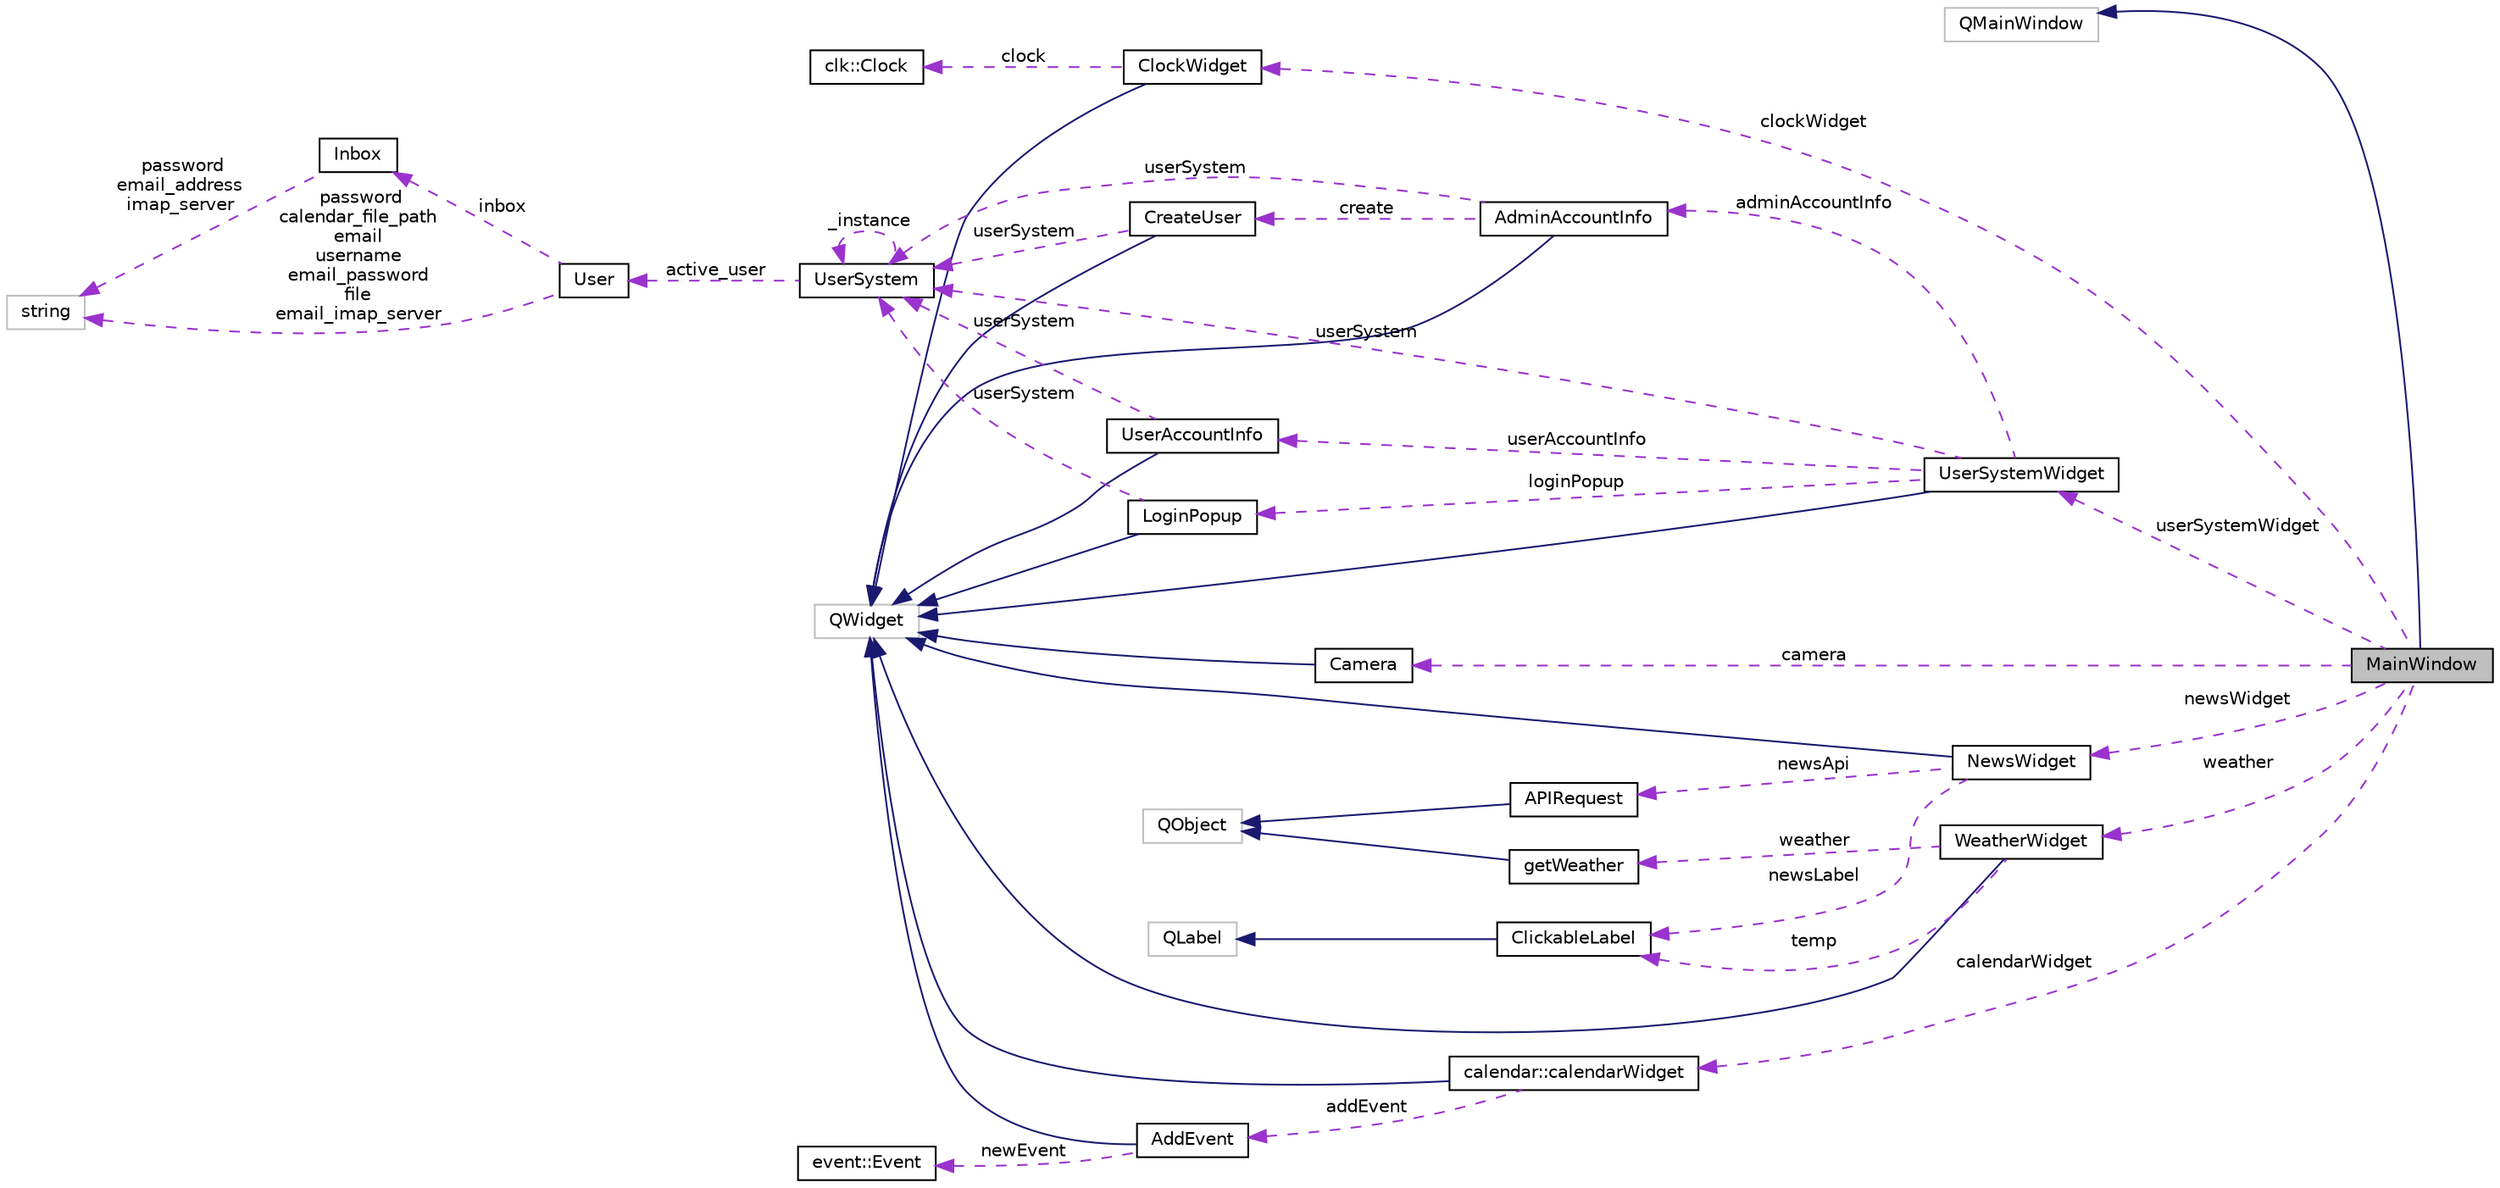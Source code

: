 digraph "MainWindow"
{
 // LATEX_PDF_SIZE
  edge [fontname="Helvetica",fontsize="10",labelfontname="Helvetica",labelfontsize="10"];
  node [fontname="Helvetica",fontsize="10",shape=record];
  rankdir="LR";
  Node1 [label="MainWindow",height=0.2,width=0.4,color="black", fillcolor="grey75", style="filled", fontcolor="black",tooltip="This class brings all of the widgets together into a single window."];
  Node2 -> Node1 [dir="back",color="midnightblue",fontsize="10",style="solid",fontname="Helvetica"];
  Node2 [label="QMainWindow",height=0.2,width=0.4,color="grey75", fillcolor="white", style="filled",tooltip=" "];
  Node3 -> Node1 [dir="back",color="darkorchid3",fontsize="10",style="dashed",label=" camera" ,fontname="Helvetica"];
  Node3 [label="Camera",height=0.2,width=0.4,color="black", fillcolor="white", style="filled",URL="$classCamera.html",tooltip="This class configures the QCamera class and creates a QGrpahicsViewFinder so that the camera can be a..."];
  Node4 -> Node3 [dir="back",color="midnightblue",fontsize="10",style="solid",fontname="Helvetica"];
  Node4 [label="QWidget",height=0.2,width=0.4,color="grey75", fillcolor="white", style="filled",tooltip=" "];
  Node5 -> Node1 [dir="back",color="darkorchid3",fontsize="10",style="dashed",label=" clockWidget" ,fontname="Helvetica"];
  Node5 [label="ClockWidget",height=0.2,width=0.4,color="black", fillcolor="white", style="filled",URL="$classClockWidget.html",tooltip="Formats the clock for the overlay."];
  Node4 -> Node5 [dir="back",color="midnightblue",fontsize="10",style="solid",fontname="Helvetica"];
  Node6 -> Node5 [dir="back",color="darkorchid3",fontsize="10",style="dashed",label=" clock" ,fontname="Helvetica"];
  Node6 [label="clk::Clock",height=0.2,width=0.4,color="black", fillcolor="white", style="filled",URL="$classclk_1_1Clock.html",tooltip="Draws the clock to the screen."];
  Node7 -> Node1 [dir="back",color="darkorchid3",fontsize="10",style="dashed",label=" userSystemWidget" ,fontname="Helvetica"];
  Node7 [label="UserSystemWidget",height=0.2,width=0.4,color="black", fillcolor="white", style="filled",URL="$classUserSystemWidget.html",tooltip="handles which page to display depending on if there is a user logged in and what kind of user is logg..."];
  Node4 -> Node7 [dir="back",color="midnightblue",fontsize="10",style="solid",fontname="Helvetica"];
  Node8 -> Node7 [dir="back",color="darkorchid3",fontsize="10",style="dashed",label=" userSystem" ,fontname="Helvetica"];
  Node8 [label="UserSystem",height=0.2,width=0.4,color="black", fillcolor="white", style="filled",URL="$classUserSystem.html",tooltip="This class defines the singleton of the UserSystem, this system manages the active user,..."];
  Node8 -> Node8 [dir="back",color="darkorchid3",fontsize="10",style="dashed",label=" _instance" ,fontname="Helvetica"];
  Node9 -> Node8 [dir="back",color="darkorchid3",fontsize="10",style="dashed",label=" active_user" ,fontname="Helvetica"];
  Node9 [label="User",height=0.2,width=0.4,color="black", fillcolor="white", style="filled",URL="$classUser.html",tooltip="This class defines the class object implementation of User, as defined in User.h."];
  Node10 -> Node9 [dir="back",color="darkorchid3",fontsize="10",style="dashed",label=" inbox" ,fontname="Helvetica"];
  Node10 [label="Inbox",height=0.2,width=0.4,color="black", fillcolor="white", style="filled",URL="$classInbox.html",tooltip="This class defines the class object implementation of Inbox, as defined in Inbox.h."];
  Node11 -> Node10 [dir="back",color="darkorchid3",fontsize="10",style="dashed",label=" password\nemail_address\nimap_server" ,fontname="Helvetica"];
  Node11 [label="string",height=0.2,width=0.4,color="grey75", fillcolor="white", style="filled",tooltip=" "];
  Node11 -> Node9 [dir="back",color="darkorchid3",fontsize="10",style="dashed",label=" password\ncalendar_file_path\nemail\nusername\nemail_password\nfile\nemail_imap_server" ,fontname="Helvetica"];
  Node12 -> Node7 [dir="back",color="darkorchid3",fontsize="10",style="dashed",label=" adminAccountInfo" ,fontname="Helvetica"];
  Node12 [label="AdminAccountInfo",height=0.2,width=0.4,color="black", fillcolor="white", style="filled",URL="$classAdminAccountInfo.html",tooltip="Displays basic admin account information."];
  Node4 -> Node12 [dir="back",color="midnightblue",fontsize="10",style="solid",fontname="Helvetica"];
  Node13 -> Node12 [dir="back",color="darkorchid3",fontsize="10",style="dashed",label=" create" ,fontname="Helvetica"];
  Node13 [label="CreateUser",height=0.2,width=0.4,color="black", fillcolor="white", style="filled",URL="$classCreateUser.html",tooltip="Provides the GUi that admins can use to add new users to the system. It allows them to set username a..."];
  Node4 -> Node13 [dir="back",color="midnightblue",fontsize="10",style="solid",fontname="Helvetica"];
  Node8 -> Node13 [dir="back",color="darkorchid3",fontsize="10",style="dashed",label=" userSystem" ,fontname="Helvetica"];
  Node8 -> Node12 [dir="back",color="darkorchid3",fontsize="10",style="dashed",label=" userSystem" ,fontname="Helvetica"];
  Node14 -> Node7 [dir="back",color="darkorchid3",fontsize="10",style="dashed",label=" loginPopup" ,fontname="Helvetica"];
  Node14 [label="LoginPopup",height=0.2,width=0.4,color="black", fillcolor="white", style="filled",URL="$classLoginPopup.html",tooltip="Displays the login page."];
  Node4 -> Node14 [dir="back",color="midnightblue",fontsize="10",style="solid",fontname="Helvetica"];
  Node8 -> Node14 [dir="back",color="darkorchid3",fontsize="10",style="dashed",label=" userSystem" ,fontname="Helvetica"];
  Node15 -> Node7 [dir="back",color="darkorchid3",fontsize="10",style="dashed",label=" userAccountInfo" ,fontname="Helvetica"];
  Node15 [label="UserAccountInfo",height=0.2,width=0.4,color="black", fillcolor="white", style="filled",URL="$classUserAccountInfo.html",tooltip="Displayed basic account information."];
  Node4 -> Node15 [dir="back",color="midnightblue",fontsize="10",style="solid",fontname="Helvetica"];
  Node8 -> Node15 [dir="back",color="darkorchid3",fontsize="10",style="dashed",label=" userSystem" ,fontname="Helvetica"];
  Node16 -> Node1 [dir="back",color="darkorchid3",fontsize="10",style="dashed",label=" newsWidget" ,fontname="Helvetica"];
  Node16 [label="NewsWidget",height=0.2,width=0.4,color="black", fillcolor="white", style="filled",URL="$classNewsWidget.html",tooltip="This class handles the initialization of APIRequest class."];
  Node4 -> Node16 [dir="back",color="midnightblue",fontsize="10",style="solid",fontname="Helvetica"];
  Node17 -> Node16 [dir="back",color="darkorchid3",fontsize="10",style="dashed",label=" newsApi" ,fontname="Helvetica"];
  Node17 [label="APIRequest",height=0.2,width=0.4,color="black", fillcolor="white", style="filled",URL="$classAPIRequest.html",tooltip="class that connects to the news API and retrieves the information."];
  Node18 -> Node17 [dir="back",color="midnightblue",fontsize="10",style="solid",fontname="Helvetica"];
  Node18 [label="QObject",height=0.2,width=0.4,color="grey75", fillcolor="white", style="filled",tooltip=" "];
  Node19 -> Node16 [dir="back",color="darkorchid3",fontsize="10",style="dashed",label=" newsLabel" ,fontname="Helvetica"];
  Node19 [label="ClickableLabel",height=0.2,width=0.4,color="black", fillcolor="white", style="filled",URL="$classClickableLabel.html",tooltip="This class extends the QLabel class and implements the ability to emit a clicked signal...."];
  Node20 -> Node19 [dir="back",color="midnightblue",fontsize="10",style="solid",fontname="Helvetica"];
  Node20 [label="QLabel",height=0.2,width=0.4,color="grey75", fillcolor="white", style="filled",tooltip=" "];
  Node21 -> Node1 [dir="back",color="darkorchid3",fontsize="10",style="dashed",label=" weather" ,fontname="Helvetica"];
  Node21 [label="WeatherWidget",height=0.2,width=0.4,color="black", fillcolor="white", style="filled",URL="$classWeatherWidget.html",tooltip="This class implements all the necessary elements to draw the weather information to the screen."];
  Node4 -> Node21 [dir="back",color="midnightblue",fontsize="10",style="solid",fontname="Helvetica"];
  Node22 -> Node21 [dir="back",color="darkorchid3",fontsize="10",style="dashed",label=" weather" ,fontname="Helvetica"];
  Node22 [label="getWeather",height=0.2,width=0.4,color="black", fillcolor="white", style="filled",URL="$classgetWeather.html",tooltip="This class is responsible for calling the weather API, parsing it and storing the resulting values an..."];
  Node18 -> Node22 [dir="back",color="midnightblue",fontsize="10",style="solid",fontname="Helvetica"];
  Node19 -> Node21 [dir="back",color="darkorchid3",fontsize="10",style="dashed",label=" temp" ,fontname="Helvetica"];
  Node23 -> Node1 [dir="back",color="darkorchid3",fontsize="10",style="dashed",label=" calendarWidget" ,fontname="Helvetica"];
  Node23 [label="calendar::calendarWidget",height=0.2,width=0.4,color="black", fillcolor="white", style="filled",URL="$classcalendar_1_1calendarWidget.html",tooltip="responsible for drawing the calendar to the screen."];
  Node4 -> Node23 [dir="back",color="midnightblue",fontsize="10",style="solid",fontname="Helvetica"];
  Node24 -> Node23 [dir="back",color="darkorchid3",fontsize="10",style="dashed",label=" addEvent" ,fontname="Helvetica"];
  Node24 [label="AddEvent",height=0.2,width=0.4,color="black", fillcolor="white", style="filled",URL="$classAddEvent.html",tooltip="This class presents an interface to the user to create events to display on the calendar."];
  Node4 -> Node24 [dir="back",color="midnightblue",fontsize="10",style="solid",fontname="Helvetica"];
  Node25 -> Node24 [dir="back",color="darkorchid3",fontsize="10",style="dashed",label=" newEvent" ,fontname="Helvetica"];
  Node25 [label="event::Event",height=0.2,width=0.4,color="black", fillcolor="white", style="filled",URL="$classevent_1_1Event.html",tooltip="class to store event information"];
}
